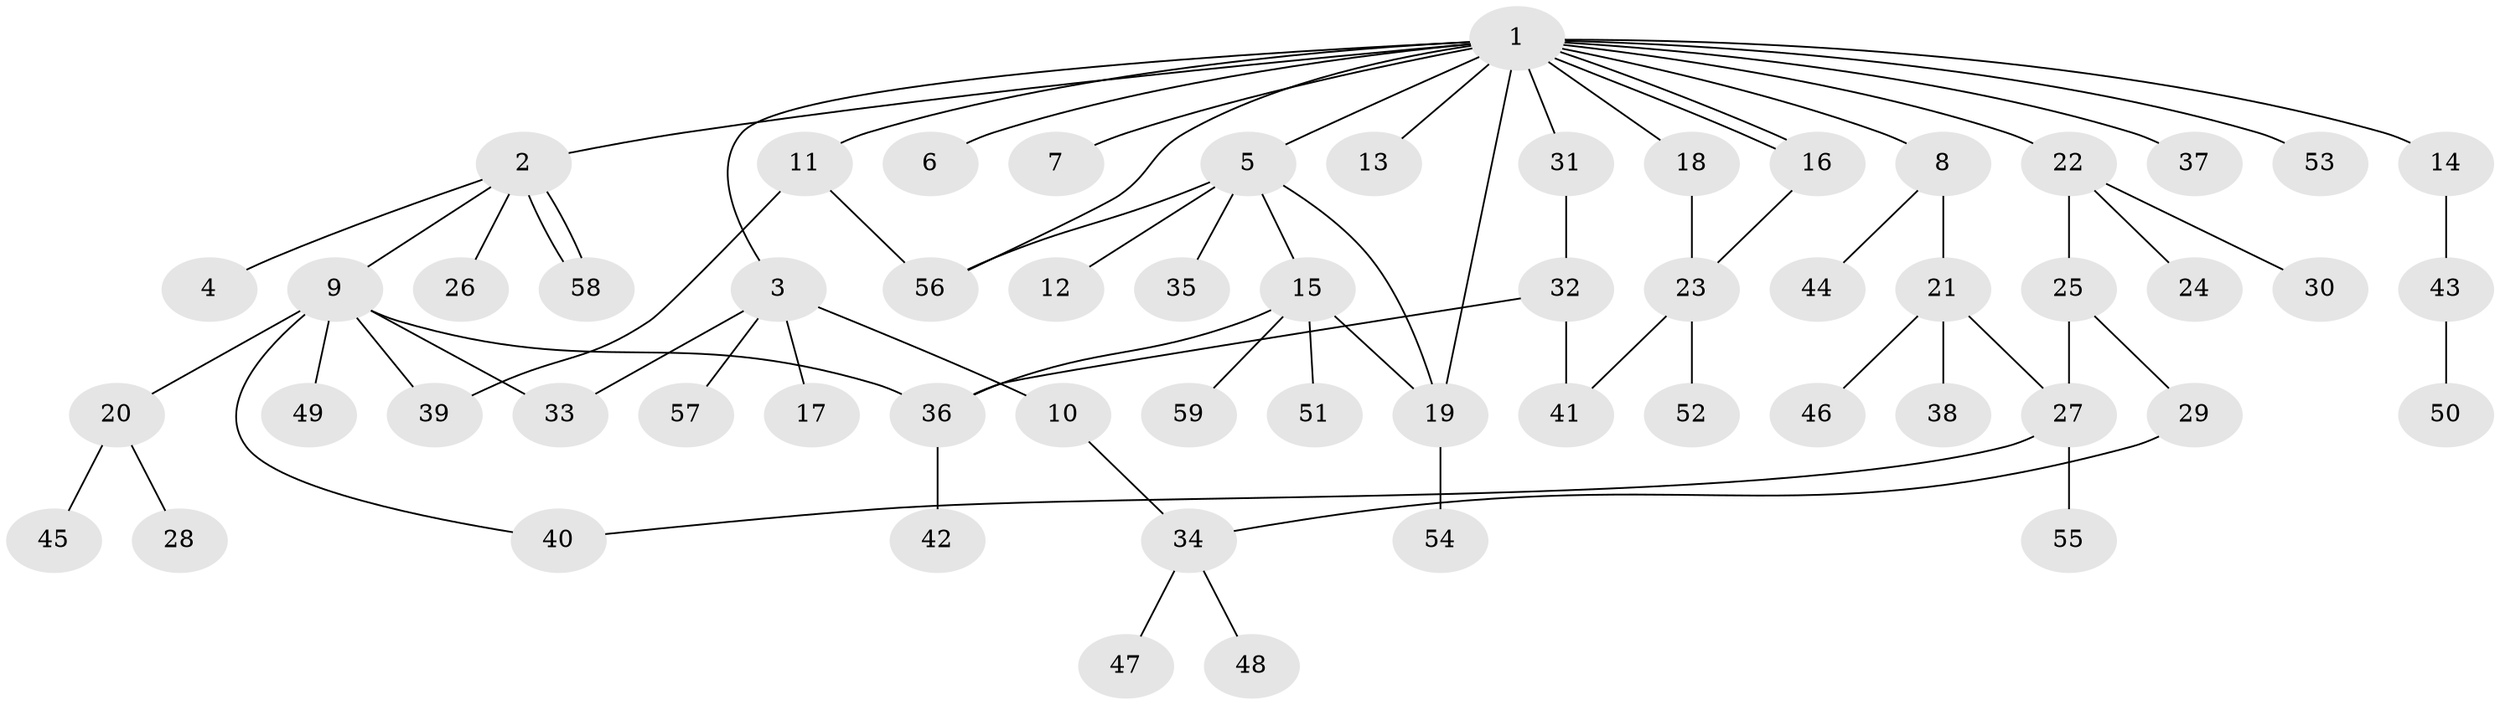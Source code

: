// Generated by graph-tools (version 1.1) at 2025/35/03/09/25 02:35:39]
// undirected, 59 vertices, 73 edges
graph export_dot {
graph [start="1"]
  node [color=gray90,style=filled];
  1;
  2;
  3;
  4;
  5;
  6;
  7;
  8;
  9;
  10;
  11;
  12;
  13;
  14;
  15;
  16;
  17;
  18;
  19;
  20;
  21;
  22;
  23;
  24;
  25;
  26;
  27;
  28;
  29;
  30;
  31;
  32;
  33;
  34;
  35;
  36;
  37;
  38;
  39;
  40;
  41;
  42;
  43;
  44;
  45;
  46;
  47;
  48;
  49;
  50;
  51;
  52;
  53;
  54;
  55;
  56;
  57;
  58;
  59;
  1 -- 2;
  1 -- 3;
  1 -- 5;
  1 -- 6;
  1 -- 7;
  1 -- 8;
  1 -- 11;
  1 -- 13;
  1 -- 14;
  1 -- 16;
  1 -- 16;
  1 -- 18;
  1 -- 19;
  1 -- 22;
  1 -- 31;
  1 -- 37;
  1 -- 53;
  1 -- 56;
  2 -- 4;
  2 -- 9;
  2 -- 26;
  2 -- 58;
  2 -- 58;
  3 -- 10;
  3 -- 17;
  3 -- 33;
  3 -- 57;
  5 -- 12;
  5 -- 15;
  5 -- 19;
  5 -- 35;
  5 -- 56;
  8 -- 21;
  8 -- 44;
  9 -- 20;
  9 -- 33;
  9 -- 36;
  9 -- 39;
  9 -- 40;
  9 -- 49;
  10 -- 34;
  11 -- 39;
  11 -- 56;
  14 -- 43;
  15 -- 19;
  15 -- 36;
  15 -- 51;
  15 -- 59;
  16 -- 23;
  18 -- 23;
  19 -- 54;
  20 -- 28;
  20 -- 45;
  21 -- 27;
  21 -- 38;
  21 -- 46;
  22 -- 24;
  22 -- 25;
  22 -- 30;
  23 -- 41;
  23 -- 52;
  25 -- 27;
  25 -- 29;
  27 -- 40;
  27 -- 55;
  29 -- 34;
  31 -- 32;
  32 -- 36;
  32 -- 41;
  34 -- 47;
  34 -- 48;
  36 -- 42;
  43 -- 50;
}
